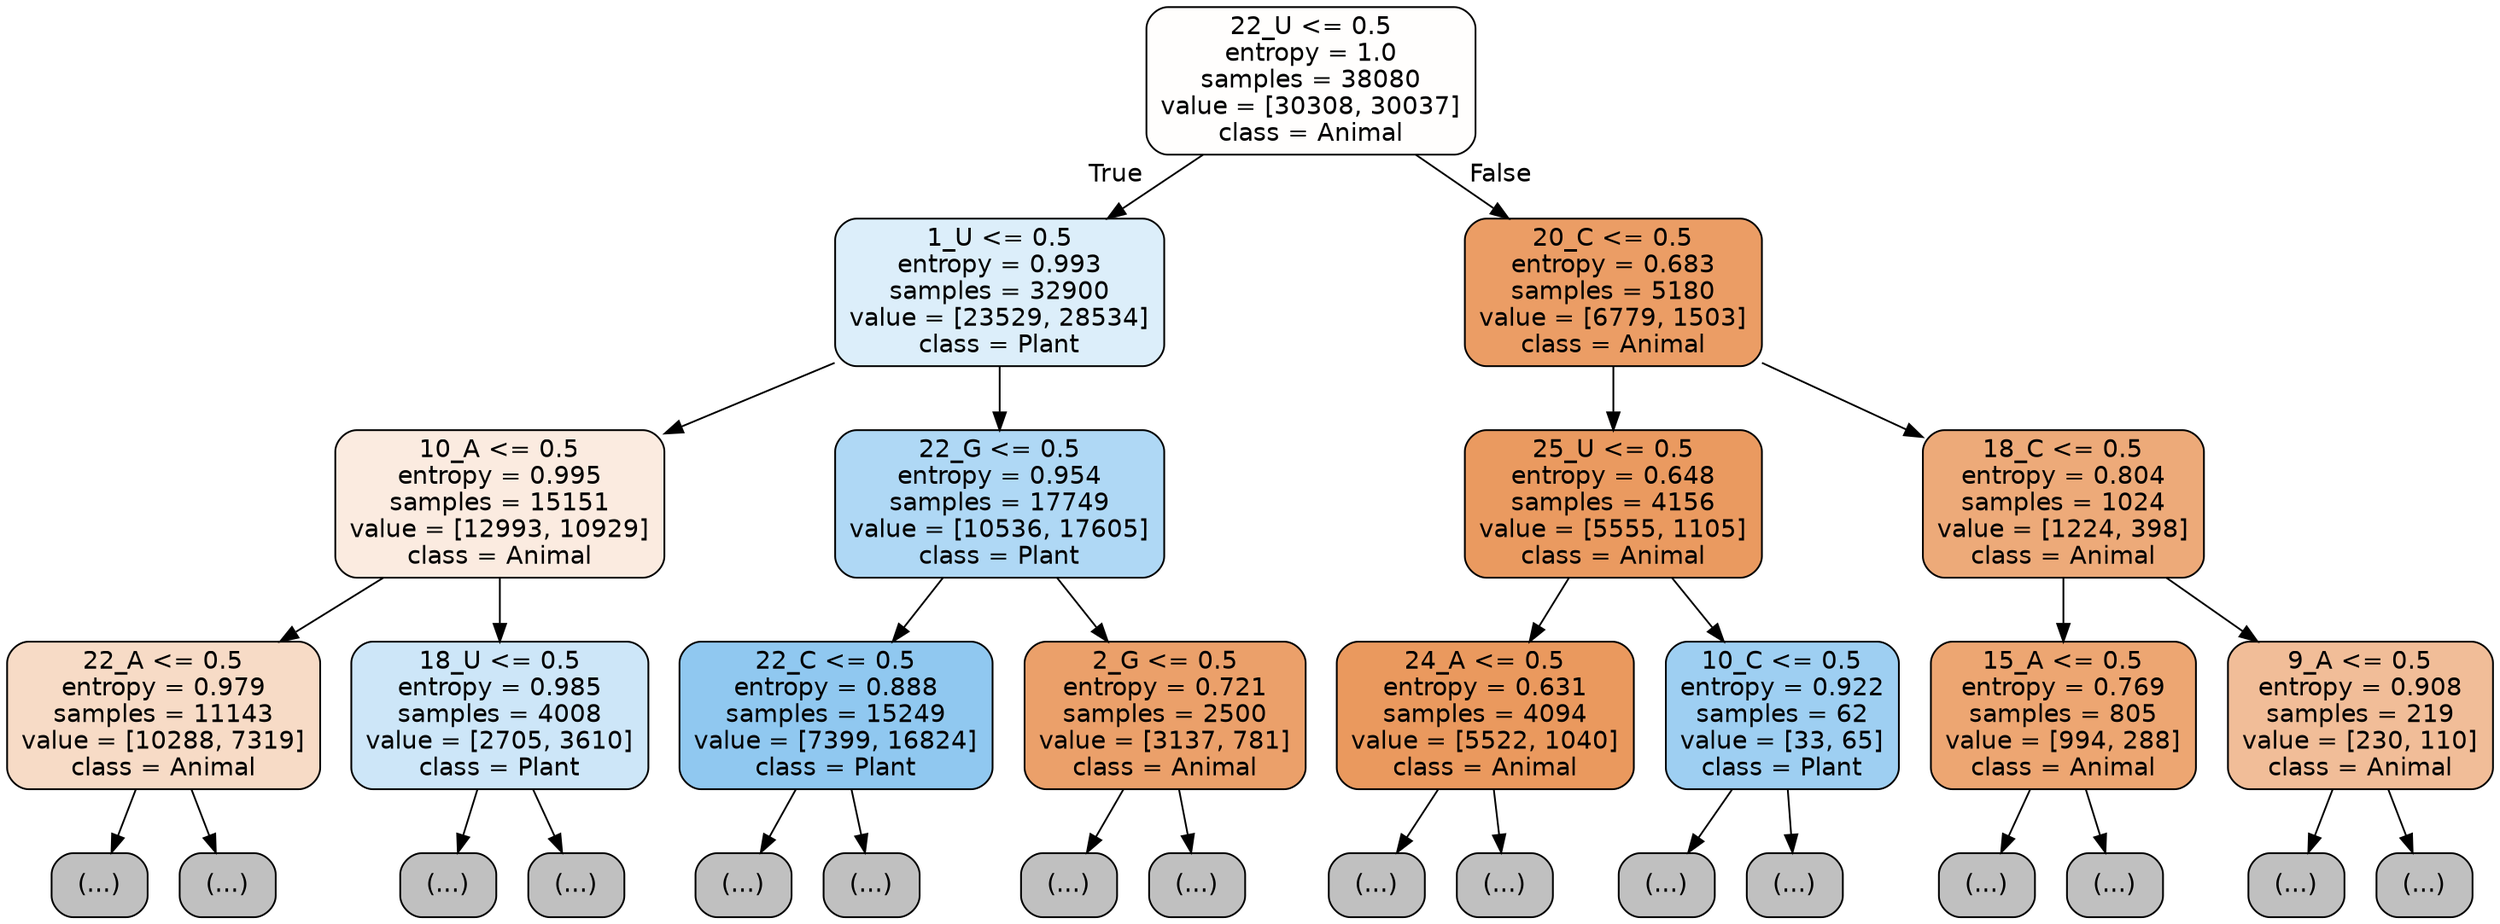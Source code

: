 digraph Tree {
node [shape=box, style="filled, rounded", color="black", fontname="helvetica"] ;
edge [fontname="helvetica"] ;
0 [label="22_U <= 0.5\nentropy = 1.0\nsamples = 38080\nvalue = [30308, 30037]\nclass = Animal", fillcolor="#fffefd"] ;
1 [label="1_U <= 0.5\nentropy = 0.993\nsamples = 32900\nvalue = [23529, 28534]\nclass = Plant", fillcolor="#dceefa"] ;
0 -> 1 [labeldistance=2.5, labelangle=45, headlabel="True"] ;
2 [label="10_A <= 0.5\nentropy = 0.995\nsamples = 15151\nvalue = [12993, 10929]\nclass = Animal", fillcolor="#fbebe0"] ;
1 -> 2 ;
3 [label="22_A <= 0.5\nentropy = 0.979\nsamples = 11143\nvalue = [10288, 7319]\nclass = Animal", fillcolor="#f7dbc6"] ;
2 -> 3 ;
4 [label="(...)", fillcolor="#C0C0C0"] ;
3 -> 4 ;
5587 [label="(...)", fillcolor="#C0C0C0"] ;
3 -> 5587 ;
6338 [label="18_U <= 0.5\nentropy = 0.985\nsamples = 4008\nvalue = [2705, 3610]\nclass = Plant", fillcolor="#cde6f8"] ;
2 -> 6338 ;
6339 [label="(...)", fillcolor="#C0C0C0"] ;
6338 -> 6339 ;
7846 [label="(...)", fillcolor="#C0C0C0"] ;
6338 -> 7846 ;
8289 [label="22_G <= 0.5\nentropy = 0.954\nsamples = 17749\nvalue = [10536, 17605]\nclass = Plant", fillcolor="#afd8f5"] ;
1 -> 8289 ;
8290 [label="22_C <= 0.5\nentropy = 0.888\nsamples = 15249\nvalue = [7399, 16824]\nclass = Plant", fillcolor="#90c8f0"] ;
8289 -> 8290 ;
8291 [label="(...)", fillcolor="#C0C0C0"] ;
8290 -> 8291 ;
12912 [label="(...)", fillcolor="#C0C0C0"] ;
8290 -> 12912 ;
13735 [label="2_G <= 0.5\nentropy = 0.721\nsamples = 2500\nvalue = [3137, 781]\nclass = Animal", fillcolor="#eba06a"] ;
8289 -> 13735 ;
13736 [label="(...)", fillcolor="#C0C0C0"] ;
13735 -> 13736 ;
14317 [label="(...)", fillcolor="#C0C0C0"] ;
13735 -> 14317 ;
14564 [label="20_C <= 0.5\nentropy = 0.683\nsamples = 5180\nvalue = [6779, 1503]\nclass = Animal", fillcolor="#eb9d65"] ;
0 -> 14564 [labeldistance=2.5, labelangle=-45, headlabel="False"] ;
14565 [label="25_U <= 0.5\nentropy = 0.648\nsamples = 4156\nvalue = [5555, 1105]\nclass = Animal", fillcolor="#ea9a60"] ;
14564 -> 14565 ;
14566 [label="24_A <= 0.5\nentropy = 0.631\nsamples = 4094\nvalue = [5522, 1040]\nclass = Animal", fillcolor="#ea995e"] ;
14565 -> 14566 ;
14567 [label="(...)", fillcolor="#C0C0C0"] ;
14566 -> 14567 ;
15896 [label="(...)", fillcolor="#C0C0C0"] ;
14566 -> 15896 ;
15939 [label="10_C <= 0.5\nentropy = 0.922\nsamples = 62\nvalue = [33, 65]\nclass = Plant", fillcolor="#9ecff2"] ;
14565 -> 15939 ;
15940 [label="(...)", fillcolor="#C0C0C0"] ;
15939 -> 15940 ;
15959 [label="(...)", fillcolor="#C0C0C0"] ;
15939 -> 15959 ;
15964 [label="18_C <= 0.5\nentropy = 0.804\nsamples = 1024\nvalue = [1224, 398]\nclass = Animal", fillcolor="#edaa79"] ;
14564 -> 15964 ;
15965 [label="15_A <= 0.5\nentropy = 0.769\nsamples = 805\nvalue = [994, 288]\nclass = Animal", fillcolor="#eda672"] ;
15964 -> 15965 ;
15966 [label="(...)", fillcolor="#C0C0C0"] ;
15965 -> 15966 ;
16289 [label="(...)", fillcolor="#C0C0C0"] ;
15965 -> 16289 ;
16364 [label="9_A <= 0.5\nentropy = 0.908\nsamples = 219\nvalue = [230, 110]\nclass = Animal", fillcolor="#f1bd98"] ;
15964 -> 16364 ;
16365 [label="(...)", fillcolor="#C0C0C0"] ;
16364 -> 16365 ;
16448 [label="(...)", fillcolor="#C0C0C0"] ;
16364 -> 16448 ;
}